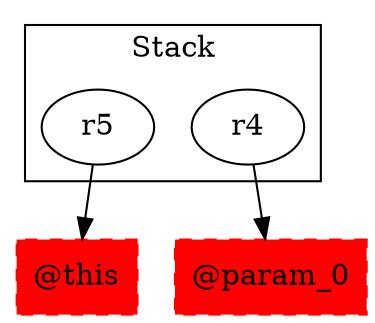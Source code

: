 digraph sample {
  rankDir="LR";
  subgraph cluster_0 {
    label="Stack"
    "r5"; "r4"; 
  }
  "r5" -> { "@this"[shape=box]};
  "r4" -> { "@param_0"[shape=box]};
  "@this"[shape=box, style="filled,dashed"];
  "@param_0"[shape=box, style="filled,dashed"];
  "@this"[color="red"];
  "@param_0"[color="red"];
}
